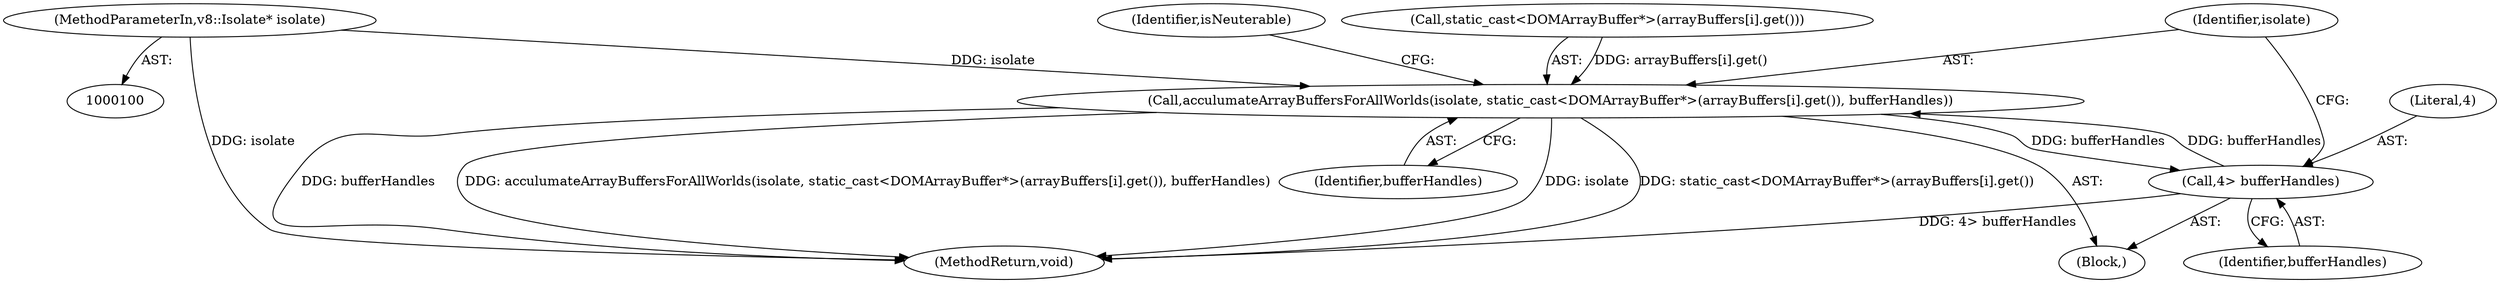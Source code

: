 digraph "0_Chrome_2400ef7b592c31c9883fd1cd60bdea0622e69db3@pointer" {
"1000101" [label="(MethodParameterIn,v8::Isolate* isolate)"];
"1000194" [label="(Call,acculumateArrayBuffersForAllWorlds(isolate, static_cast<DOMArrayBuffer*>(arrayBuffers[i].get()), bufferHandles))"];
"1000190" [label="(Call,4> bufferHandles)"];
"1000192" [label="(Identifier,bufferHandles)"];
"1000196" [label="(Call,static_cast<DOMArrayBuffer*>(arrayBuffers[i].get()))"];
"1000265" [label="(MethodReturn,void)"];
"1000189" [label="(Block,)"];
"1000190" [label="(Call,4> bufferHandles)"];
"1000199" [label="(Identifier,bufferHandles)"];
"1000101" [label="(MethodParameterIn,v8::Isolate* isolate)"];
"1000191" [label="(Literal,4)"];
"1000202" [label="(Identifier,isNeuterable)"];
"1000195" [label="(Identifier,isolate)"];
"1000194" [label="(Call,acculumateArrayBuffersForAllWorlds(isolate, static_cast<DOMArrayBuffer*>(arrayBuffers[i].get()), bufferHandles))"];
"1000101" -> "1000100"  [label="AST: "];
"1000101" -> "1000265"  [label="DDG: isolate"];
"1000101" -> "1000194"  [label="DDG: isolate"];
"1000194" -> "1000189"  [label="AST: "];
"1000194" -> "1000199"  [label="CFG: "];
"1000195" -> "1000194"  [label="AST: "];
"1000196" -> "1000194"  [label="AST: "];
"1000199" -> "1000194"  [label="AST: "];
"1000202" -> "1000194"  [label="CFG: "];
"1000194" -> "1000265"  [label="DDG: bufferHandles"];
"1000194" -> "1000265"  [label="DDG: acculumateArrayBuffersForAllWorlds(isolate, static_cast<DOMArrayBuffer*>(arrayBuffers[i].get()), bufferHandles)"];
"1000194" -> "1000265"  [label="DDG: isolate"];
"1000194" -> "1000265"  [label="DDG: static_cast<DOMArrayBuffer*>(arrayBuffers[i].get())"];
"1000194" -> "1000190"  [label="DDG: bufferHandles"];
"1000196" -> "1000194"  [label="DDG: arrayBuffers[i].get()"];
"1000190" -> "1000194"  [label="DDG: bufferHandles"];
"1000190" -> "1000189"  [label="AST: "];
"1000190" -> "1000192"  [label="CFG: "];
"1000191" -> "1000190"  [label="AST: "];
"1000192" -> "1000190"  [label="AST: "];
"1000195" -> "1000190"  [label="CFG: "];
"1000190" -> "1000265"  [label="DDG: 4> bufferHandles"];
}
